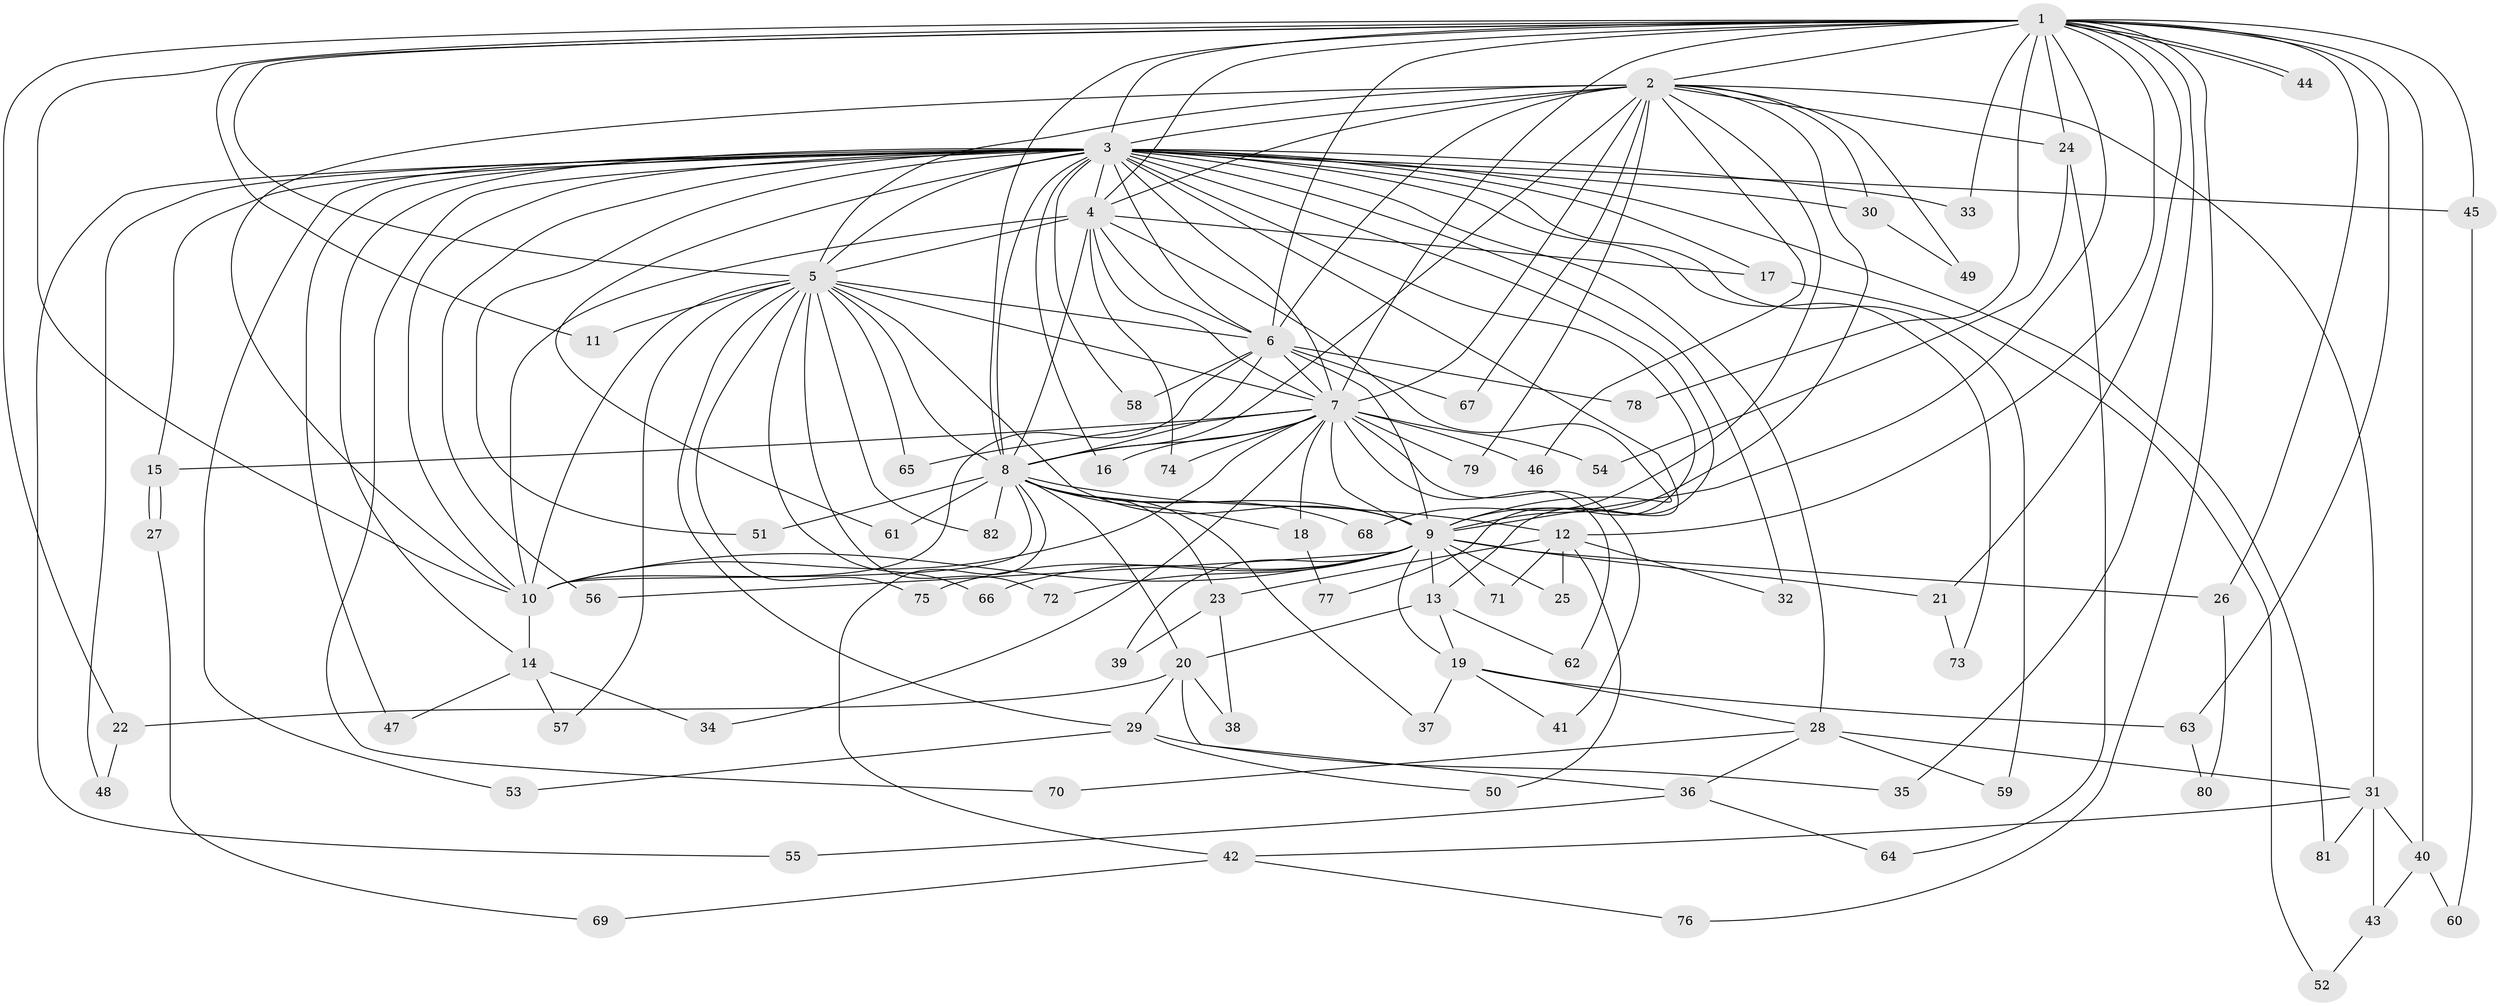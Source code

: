 // coarse degree distribution, {18: 0.02857142857142857, 1: 0.02857142857142857, 3: 0.14285714285714285, 7: 0.05714285714285714, 5: 0.08571428571428572, 2: 0.2857142857142857, 4: 0.11428571428571428, 9: 0.02857142857142857, 25: 0.02857142857142857, 6: 0.05714285714285714, 15: 0.02857142857142857, 14: 0.02857142857142857, 12: 0.02857142857142857, 8: 0.02857142857142857, 10: 0.02857142857142857}
// Generated by graph-tools (version 1.1) at 2025/36/03/04/25 23:36:27]
// undirected, 82 vertices, 189 edges
graph export_dot {
  node [color=gray90,style=filled];
  1;
  2;
  3;
  4;
  5;
  6;
  7;
  8;
  9;
  10;
  11;
  12;
  13;
  14;
  15;
  16;
  17;
  18;
  19;
  20;
  21;
  22;
  23;
  24;
  25;
  26;
  27;
  28;
  29;
  30;
  31;
  32;
  33;
  34;
  35;
  36;
  37;
  38;
  39;
  40;
  41;
  42;
  43;
  44;
  45;
  46;
  47;
  48;
  49;
  50;
  51;
  52;
  53;
  54;
  55;
  56;
  57;
  58;
  59;
  60;
  61;
  62;
  63;
  64;
  65;
  66;
  67;
  68;
  69;
  70;
  71;
  72;
  73;
  74;
  75;
  76;
  77;
  78;
  79;
  80;
  81;
  82;
  1 -- 2;
  1 -- 3;
  1 -- 4;
  1 -- 5;
  1 -- 6;
  1 -- 7;
  1 -- 8;
  1 -- 9;
  1 -- 10;
  1 -- 11;
  1 -- 12;
  1 -- 21;
  1 -- 22;
  1 -- 24;
  1 -- 26;
  1 -- 33;
  1 -- 35;
  1 -- 40;
  1 -- 44;
  1 -- 44;
  1 -- 45;
  1 -- 63;
  1 -- 76;
  1 -- 78;
  2 -- 3;
  2 -- 4;
  2 -- 5;
  2 -- 6;
  2 -- 7;
  2 -- 8;
  2 -- 9;
  2 -- 10;
  2 -- 24;
  2 -- 30;
  2 -- 31;
  2 -- 46;
  2 -- 49;
  2 -- 67;
  2 -- 68;
  2 -- 79;
  3 -- 4;
  3 -- 5;
  3 -- 6;
  3 -- 7;
  3 -- 8;
  3 -- 9;
  3 -- 10;
  3 -- 13;
  3 -- 14;
  3 -- 15;
  3 -- 16;
  3 -- 17;
  3 -- 28;
  3 -- 30;
  3 -- 32;
  3 -- 33;
  3 -- 45;
  3 -- 47;
  3 -- 48;
  3 -- 51;
  3 -- 53;
  3 -- 55;
  3 -- 56;
  3 -- 58;
  3 -- 59;
  3 -- 61;
  3 -- 70;
  3 -- 73;
  3 -- 77;
  3 -- 81;
  4 -- 5;
  4 -- 6;
  4 -- 7;
  4 -- 8;
  4 -- 9;
  4 -- 10;
  4 -- 17;
  4 -- 74;
  5 -- 6;
  5 -- 7;
  5 -- 8;
  5 -- 9;
  5 -- 10;
  5 -- 11;
  5 -- 29;
  5 -- 57;
  5 -- 65;
  5 -- 66;
  5 -- 72;
  5 -- 75;
  5 -- 82;
  6 -- 7;
  6 -- 8;
  6 -- 9;
  6 -- 10;
  6 -- 58;
  6 -- 67;
  6 -- 78;
  7 -- 8;
  7 -- 9;
  7 -- 10;
  7 -- 15;
  7 -- 16;
  7 -- 18;
  7 -- 34;
  7 -- 41;
  7 -- 46;
  7 -- 54;
  7 -- 62;
  7 -- 65;
  7 -- 74;
  7 -- 79;
  8 -- 9;
  8 -- 10;
  8 -- 12;
  8 -- 18;
  8 -- 20;
  8 -- 23;
  8 -- 37;
  8 -- 42;
  8 -- 51;
  8 -- 61;
  8 -- 68;
  8 -- 82;
  9 -- 10;
  9 -- 13;
  9 -- 19;
  9 -- 21;
  9 -- 25;
  9 -- 26;
  9 -- 39;
  9 -- 56;
  9 -- 66;
  9 -- 71;
  9 -- 72;
  9 -- 75;
  10 -- 14;
  12 -- 23;
  12 -- 25;
  12 -- 32;
  12 -- 50;
  12 -- 71;
  13 -- 19;
  13 -- 20;
  13 -- 62;
  14 -- 34;
  14 -- 47;
  14 -- 57;
  15 -- 27;
  15 -- 27;
  17 -- 52;
  18 -- 77;
  19 -- 28;
  19 -- 37;
  19 -- 41;
  19 -- 63;
  20 -- 22;
  20 -- 29;
  20 -- 36;
  20 -- 38;
  21 -- 73;
  22 -- 48;
  23 -- 38;
  23 -- 39;
  24 -- 54;
  24 -- 64;
  26 -- 80;
  27 -- 69;
  28 -- 31;
  28 -- 36;
  28 -- 59;
  28 -- 70;
  29 -- 35;
  29 -- 50;
  29 -- 53;
  30 -- 49;
  31 -- 40;
  31 -- 42;
  31 -- 43;
  31 -- 81;
  36 -- 55;
  36 -- 64;
  40 -- 43;
  40 -- 60;
  42 -- 69;
  42 -- 76;
  43 -- 52;
  45 -- 60;
  63 -- 80;
}
